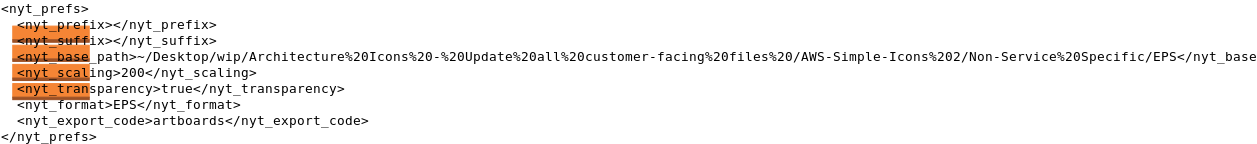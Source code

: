 <?xml version="1.0" encoding="UTF-8"?>
<dia:diagram xmlns:dia="http://www.lysator.liu.se/~alla/dia/">
  <dia:layer name="Fondo" visible="true" active="true">
    <dia:group>
      <dia:group>
        <dia:group>
          <dia:object type="Standard - Beziergon" version="0" id="O0">
            <dia:attribute name="obj_pos">
              <dia:point val="4.412,4.213"/>
            </dia:attribute>
            <dia:attribute name="obj_bb">
              <dia:rectangle val="0.588,3.532;4.412,4.213"/>
            </dia:attribute>
            <dia:attribute name="bez_points">
              <dia:point val="4.412,4.213"/>
              <dia:point val="0.588,4.213"/>
              <dia:point val="4.412,4.213"/>
              <dia:point val="0.588,4.213"/>
              <dia:point val="0.588,3.532"/>
              <dia:point val="0.588,4.213"/>
              <dia:point val="0.588,3.532"/>
              <dia:point val="4.412,3.532"/>
              <dia:point val="0.588,3.532"/>
              <dia:point val="4.412,3.532"/>
              <dia:point val="4.412,4.213"/>
              <dia:point val="4.412,3.532"/>
              <dia:point val="4.412,4.213"/>
              <dia:point val="4.412,4.213"/>
              <dia:point val="4.412,3.532"/>
            </dia:attribute>
            <dia:attribute name="corner_types">
              <dia:enum val="17798224"/>
              <dia:enum val="0"/>
              <dia:enum val="0"/>
              <dia:enum val="0"/>
              <dia:enum val="0"/>
              <dia:enum val="0"/>
            </dia:attribute>
            <dia:attribute name="line_color">
              <dia:color val="#f58535"/>
            </dia:attribute>
            <dia:attribute name="line_width">
              <dia:real val="0"/>
            </dia:attribute>
            <dia:attribute name="inner_color">
              <dia:color val="#f58535"/>
            </dia:attribute>
            <dia:attribute name="show_background">
              <dia:boolean val="true"/>
            </dia:attribute>
          </dia:object>
          <dia:object type="Standard - BezierLine" version="0" id="O1">
            <dia:attribute name="obj_pos">
              <dia:point val="0.733,4.069"/>
            </dia:attribute>
            <dia:attribute name="obj_bb">
              <dia:rectangle val="0.733,3.675;3.675,4.069"/>
            </dia:attribute>
            <dia:attribute name="bez_points">
              <dia:point val="0.733,4.069"/>
              <dia:point val="3.675,4.069"/>
              <dia:point val="0.733,4.069"/>
              <dia:point val="3.675,4.069"/>
              <dia:point val="3.675,3.675"/>
              <dia:point val="3.675,4.069"/>
              <dia:point val="3.675,3.675"/>
              <dia:point val="0.733,3.675"/>
              <dia:point val="3.675,3.675"/>
              <dia:point val="0.733,3.675"/>
              <dia:point val="0.733,4.069"/>
              <dia:point val="0.733,3.675"/>
              <dia:point val="0.733,4.069"/>
            </dia:attribute>
            <dia:attribute name="corner_types">
              <dia:enum val="0"/>
              <dia:enum val="0"/>
              <dia:enum val="0"/>
              <dia:enum val="0"/>
              <dia:enum val="0"/>
            </dia:attribute>
            <dia:attribute name="line_color">
              <dia:color val="#f58535"/>
            </dia:attribute>
            <dia:attribute name="line_width">
              <dia:real val="0"/>
            </dia:attribute>
          </dia:object>
        </dia:group>
        <dia:group>
          <dia:object type="Standard - Box" version="0" id="O2">
            <dia:attribute name="obj_pos">
              <dia:point val="0.588,4.213"/>
            </dia:attribute>
            <dia:attribute name="obj_bb">
              <dia:rectangle val="0.588,4.213;4.412,4.339"/>
            </dia:attribute>
            <dia:attribute name="elem_corner">
              <dia:point val="0.588,4.213"/>
            </dia:attribute>
            <dia:attribute name="elem_width">
              <dia:real val="3.824"/>
            </dia:attribute>
            <dia:attribute name="elem_height">
              <dia:real val="0.125"/>
            </dia:attribute>
            <dia:attribute name="border_width">
              <dia:real val="0"/>
            </dia:attribute>
            <dia:attribute name="border_color">
              <dia:color val="#9d5125"/>
            </dia:attribute>
            <dia:attribute name="inner_color">
              <dia:color val="#9d5125"/>
            </dia:attribute>
            <dia:attribute name="show_background">
              <dia:boolean val="true"/>
            </dia:attribute>
          </dia:object>
        </dia:group>
        <dia:group>
          <dia:object type="Standard - Beziergon" version="0" id="O3">
            <dia:attribute name="obj_pos">
              <dia:point val="0.588,2.575"/>
            </dia:attribute>
            <dia:attribute name="obj_bb">
              <dia:rectangle val="0.588,2.575;4.412,3.257"/>
            </dia:attribute>
            <dia:attribute name="bez_points">
              <dia:point val="0.588,2.575"/>
              <dia:point val="4.412,2.575"/>
              <dia:point val="0.588,2.575"/>
              <dia:point val="4.412,2.575"/>
              <dia:point val="4.412,3.257"/>
              <dia:point val="4.412,2.575"/>
              <dia:point val="4.412,3.257"/>
              <dia:point val="0.588,3.257"/>
              <dia:point val="4.412,3.257"/>
              <dia:point val="0.588,3.257"/>
              <dia:point val="0.588,2.575"/>
              <dia:point val="0.588,3.257"/>
            </dia:attribute>
            <dia:attribute name="corner_types">
              <dia:enum val="-819542392"/>
              <dia:enum val="0"/>
              <dia:enum val="0"/>
              <dia:enum val="0"/>
              <dia:enum val="0"/>
            </dia:attribute>
            <dia:attribute name="line_color">
              <dia:color val="#f58535"/>
            </dia:attribute>
            <dia:attribute name="line_width">
              <dia:real val="0"/>
            </dia:attribute>
            <dia:attribute name="inner_color">
              <dia:color val="#f58535"/>
            </dia:attribute>
            <dia:attribute name="show_background">
              <dia:boolean val="true"/>
            </dia:attribute>
          </dia:object>
          <dia:object type="Standard - BezierLine" version="0" id="O4">
            <dia:attribute name="obj_pos">
              <dia:point val="4.267,3.112"/>
            </dia:attribute>
            <dia:attribute name="obj_bb">
              <dia:rectangle val="1.324,2.718;4.267,3.112"/>
            </dia:attribute>
            <dia:attribute name="bez_points">
              <dia:point val="4.267,3.112"/>
              <dia:point val="4.267,2.718"/>
              <dia:point val="4.267,3.112"/>
              <dia:point val="4.267,2.718"/>
              <dia:point val="1.324,2.718"/>
              <dia:point val="4.267,2.718"/>
              <dia:point val="1.324,2.718"/>
              <dia:point val="1.324,3.112"/>
              <dia:point val="1.324,2.718"/>
              <dia:point val="1.324,3.112"/>
              <dia:point val="4.267,3.112"/>
              <dia:point val="1.324,3.112"/>
              <dia:point val="4.267,3.112"/>
            </dia:attribute>
            <dia:attribute name="corner_types">
              <dia:enum val="0"/>
              <dia:enum val="0"/>
              <dia:enum val="0"/>
              <dia:enum val="0"/>
              <dia:enum val="0"/>
            </dia:attribute>
            <dia:attribute name="line_color">
              <dia:color val="#f58535"/>
            </dia:attribute>
            <dia:attribute name="line_width">
              <dia:real val="0"/>
            </dia:attribute>
          </dia:object>
        </dia:group>
        <dia:group>
          <dia:object type="Standard - Box" version="0" id="O5">
            <dia:attribute name="obj_pos">
              <dia:point val="0.588,3.257"/>
            </dia:attribute>
            <dia:attribute name="obj_bb">
              <dia:rectangle val="0.588,3.257;4.412,3.382"/>
            </dia:attribute>
            <dia:attribute name="elem_corner">
              <dia:point val="0.588,3.257"/>
            </dia:attribute>
            <dia:attribute name="elem_width">
              <dia:real val="3.824"/>
            </dia:attribute>
            <dia:attribute name="elem_height">
              <dia:real val="0.125"/>
            </dia:attribute>
            <dia:attribute name="border_width">
              <dia:real val="0"/>
            </dia:attribute>
            <dia:attribute name="border_color">
              <dia:color val="#9d5125"/>
            </dia:attribute>
            <dia:attribute name="inner_color">
              <dia:color val="#9d5125"/>
            </dia:attribute>
            <dia:attribute name="show_background">
              <dia:boolean val="true"/>
            </dia:attribute>
          </dia:object>
        </dia:group>
        <dia:group>
          <dia:object type="Standard - Beziergon" version="0" id="O6">
            <dia:attribute name="obj_pos">
              <dia:point val="4.412,2.3"/>
            </dia:attribute>
            <dia:attribute name="obj_bb">
              <dia:rectangle val="0.588,1.618;4.412,2.3"/>
            </dia:attribute>
            <dia:attribute name="bez_points">
              <dia:point val="4.412,2.3"/>
              <dia:point val="0.588,2.3"/>
              <dia:point val="4.412,2.3"/>
              <dia:point val="0.588,2.3"/>
              <dia:point val="0.588,1.618"/>
              <dia:point val="0.588,2.3"/>
              <dia:point val="0.588,1.618"/>
              <dia:point val="4.412,1.618"/>
              <dia:point val="0.588,1.618"/>
              <dia:point val="4.412,1.618"/>
              <dia:point val="4.412,2.3"/>
              <dia:point val="4.412,1.618"/>
              <dia:point val="4.412,2.3"/>
              <dia:point val="4.412,2.3"/>
              <dia:point val="4.412,1.618"/>
            </dia:attribute>
            <dia:attribute name="corner_types">
              <dia:enum val="-819542392"/>
              <dia:enum val="0"/>
              <dia:enum val="0"/>
              <dia:enum val="0"/>
              <dia:enum val="0"/>
              <dia:enum val="0"/>
            </dia:attribute>
            <dia:attribute name="line_color">
              <dia:color val="#f58535"/>
            </dia:attribute>
            <dia:attribute name="line_width">
              <dia:real val="0"/>
            </dia:attribute>
            <dia:attribute name="inner_color">
              <dia:color val="#f58535"/>
            </dia:attribute>
            <dia:attribute name="show_background">
              <dia:boolean val="true"/>
            </dia:attribute>
          </dia:object>
          <dia:object type="Standard - BezierLine" version="0" id="O7">
            <dia:attribute name="obj_pos">
              <dia:point val="0.733,2.155"/>
            </dia:attribute>
            <dia:attribute name="obj_bb">
              <dia:rectangle val="0.733,1.762;3.675,2.155"/>
            </dia:attribute>
            <dia:attribute name="bez_points">
              <dia:point val="0.733,2.155"/>
              <dia:point val="3.675,2.155"/>
              <dia:point val="0.733,2.155"/>
              <dia:point val="3.675,2.155"/>
              <dia:point val="3.675,1.762"/>
              <dia:point val="3.675,2.155"/>
              <dia:point val="3.675,1.762"/>
              <dia:point val="0.733,1.762"/>
              <dia:point val="3.675,1.762"/>
              <dia:point val="0.733,1.762"/>
              <dia:point val="0.733,2.155"/>
              <dia:point val="0.733,1.762"/>
              <dia:point val="0.733,2.155"/>
            </dia:attribute>
            <dia:attribute name="corner_types">
              <dia:enum val="0"/>
              <dia:enum val="0"/>
              <dia:enum val="0"/>
              <dia:enum val="0"/>
              <dia:enum val="0"/>
            </dia:attribute>
            <dia:attribute name="line_color">
              <dia:color val="#f58535"/>
            </dia:attribute>
            <dia:attribute name="line_width">
              <dia:real val="0"/>
            </dia:attribute>
          </dia:object>
        </dia:group>
        <dia:group>
          <dia:object type="Standard - Box" version="0" id="O8">
            <dia:attribute name="obj_pos">
              <dia:point val="0.588,2.3"/>
            </dia:attribute>
            <dia:attribute name="obj_bb">
              <dia:rectangle val="0.588,2.3;4.412,2.425"/>
            </dia:attribute>
            <dia:attribute name="elem_corner">
              <dia:point val="0.588,2.3"/>
            </dia:attribute>
            <dia:attribute name="elem_width">
              <dia:real val="3.824"/>
            </dia:attribute>
            <dia:attribute name="elem_height">
              <dia:real val="0.125"/>
            </dia:attribute>
            <dia:attribute name="border_width">
              <dia:real val="0"/>
            </dia:attribute>
            <dia:attribute name="border_color">
              <dia:color val="#9d5125"/>
            </dia:attribute>
            <dia:attribute name="inner_color">
              <dia:color val="#9d5125"/>
            </dia:attribute>
            <dia:attribute name="show_background">
              <dia:boolean val="true"/>
            </dia:attribute>
          </dia:object>
        </dia:group>
        <dia:group>
          <dia:object type="Standard - Beziergon" version="0" id="O9">
            <dia:attribute name="obj_pos">
              <dia:point val="0.588,0.661"/>
            </dia:attribute>
            <dia:attribute name="obj_bb">
              <dia:rectangle val="0.588,0.661;4.412,1.343"/>
            </dia:attribute>
            <dia:attribute name="bez_points">
              <dia:point val="0.588,0.661"/>
              <dia:point val="4.412,0.661"/>
              <dia:point val="0.588,0.661"/>
              <dia:point val="4.412,0.661"/>
              <dia:point val="4.412,1.343"/>
              <dia:point val="4.412,0.661"/>
              <dia:point val="4.412,1.343"/>
              <dia:point val="0.588,1.343"/>
              <dia:point val="4.412,1.343"/>
              <dia:point val="0.588,1.343"/>
              <dia:point val="0.588,0.661"/>
              <dia:point val="0.588,1.343"/>
            </dia:attribute>
            <dia:attribute name="corner_types">
              <dia:enum val="-819542392"/>
              <dia:enum val="0"/>
              <dia:enum val="0"/>
              <dia:enum val="0"/>
              <dia:enum val="0"/>
            </dia:attribute>
            <dia:attribute name="line_color">
              <dia:color val="#f58535"/>
            </dia:attribute>
            <dia:attribute name="line_width">
              <dia:real val="0"/>
            </dia:attribute>
            <dia:attribute name="inner_color">
              <dia:color val="#f58535"/>
            </dia:attribute>
            <dia:attribute name="show_background">
              <dia:boolean val="true"/>
            </dia:attribute>
          </dia:object>
          <dia:object type="Standard - BezierLine" version="0" id="O10">
            <dia:attribute name="obj_pos">
              <dia:point val="4.267,1.199"/>
            </dia:attribute>
            <dia:attribute name="obj_bb">
              <dia:rectangle val="1.324,0.805;4.267,1.199"/>
            </dia:attribute>
            <dia:attribute name="bez_points">
              <dia:point val="4.267,1.199"/>
              <dia:point val="4.267,0.805"/>
              <dia:point val="4.267,1.199"/>
              <dia:point val="4.267,0.805"/>
              <dia:point val="1.324,0.805"/>
              <dia:point val="4.267,0.805"/>
              <dia:point val="1.324,0.805"/>
              <dia:point val="1.324,1.199"/>
              <dia:point val="1.324,0.805"/>
              <dia:point val="1.324,1.199"/>
              <dia:point val="4.267,1.199"/>
              <dia:point val="1.324,1.199"/>
              <dia:point val="4.267,1.199"/>
            </dia:attribute>
            <dia:attribute name="corner_types">
              <dia:enum val="0"/>
              <dia:enum val="0"/>
              <dia:enum val="0"/>
              <dia:enum val="0"/>
              <dia:enum val="0"/>
            </dia:attribute>
            <dia:attribute name="line_color">
              <dia:color val="#f58535"/>
            </dia:attribute>
            <dia:attribute name="line_width">
              <dia:real val="0"/>
            </dia:attribute>
          </dia:object>
        </dia:group>
        <dia:group>
          <dia:object type="Standard - Box" version="0" id="O11">
            <dia:attribute name="obj_pos">
              <dia:point val="0.588,1.343"/>
            </dia:attribute>
            <dia:attribute name="obj_bb">
              <dia:rectangle val="0.588,1.343;4.412,1.468"/>
            </dia:attribute>
            <dia:attribute name="elem_corner">
              <dia:point val="0.588,1.343"/>
            </dia:attribute>
            <dia:attribute name="elem_width">
              <dia:real val="3.824"/>
            </dia:attribute>
            <dia:attribute name="elem_height">
              <dia:real val="0.125"/>
            </dia:attribute>
            <dia:attribute name="border_width">
              <dia:real val="0"/>
            </dia:attribute>
            <dia:attribute name="border_color">
              <dia:color val="#9d5125"/>
            </dia:attribute>
            <dia:attribute name="inner_color">
              <dia:color val="#9d5125"/>
            </dia:attribute>
            <dia:attribute name="show_background">
              <dia:boolean val="true"/>
            </dia:attribute>
          </dia:object>
        </dia:group>
      </dia:group>
    </dia:group>
    <dia:group>
      <dia:object type="Standard - Text" version="1" id="O12">
        <dia:attribute name="obj_pos">
          <dia:point val="0,0"/>
        </dia:attribute>
        <dia:attribute name="obj_bb">
          <dia:rectangle val="0,-0.595;62.755,6.55"/>
        </dia:attribute>
        <dia:attribute name="text">
          <dia:composite type="text">
            <dia:attribute name="string">
              <dia:string>#&lt;nyt_prefs&gt;
  &lt;nyt_prefix&gt;&lt;/nyt_prefix&gt;
  &lt;nyt_suffix&gt;&lt;/nyt_suffix&gt;
  &lt;nyt_base_path&gt;~/Desktop/wip/Architecture%20Icons%20-%20Update%20all%20customer-facing%20files%20/AWS-Simple-Icons%202/Non-Service%20Specific/EPS&lt;/nyt_base_path&gt;
  &lt;nyt_scaling&gt;200&lt;/nyt_scaling&gt;
  &lt;nyt_transparency&gt;true&lt;/nyt_transparency&gt;
  &lt;nyt_format&gt;EPS&lt;/nyt_format&gt;
  &lt;nyt_export_code&gt;artboards&lt;/nyt_export_code&gt;
&lt;/nyt_prefs&gt;#</dia:string>
            </dia:attribute>
            <dia:attribute name="font">
              <dia:font family="monospace" style="0" name="Courier"/>
            </dia:attribute>
            <dia:attribute name="height">
              <dia:real val="0.8"/>
            </dia:attribute>
            <dia:attribute name="pos">
              <dia:point val="0,0"/>
            </dia:attribute>
            <dia:attribute name="color">
              <dia:color val="#000000"/>
            </dia:attribute>
            <dia:attribute name="alignment">
              <dia:enum val="0"/>
            </dia:attribute>
          </dia:composite>
        </dia:attribute>
        <dia:attribute name="valign">
          <dia:enum val="3"/>
        </dia:attribute>
      </dia:object>
    </dia:group>
  </dia:layer>
</dia:diagram>
